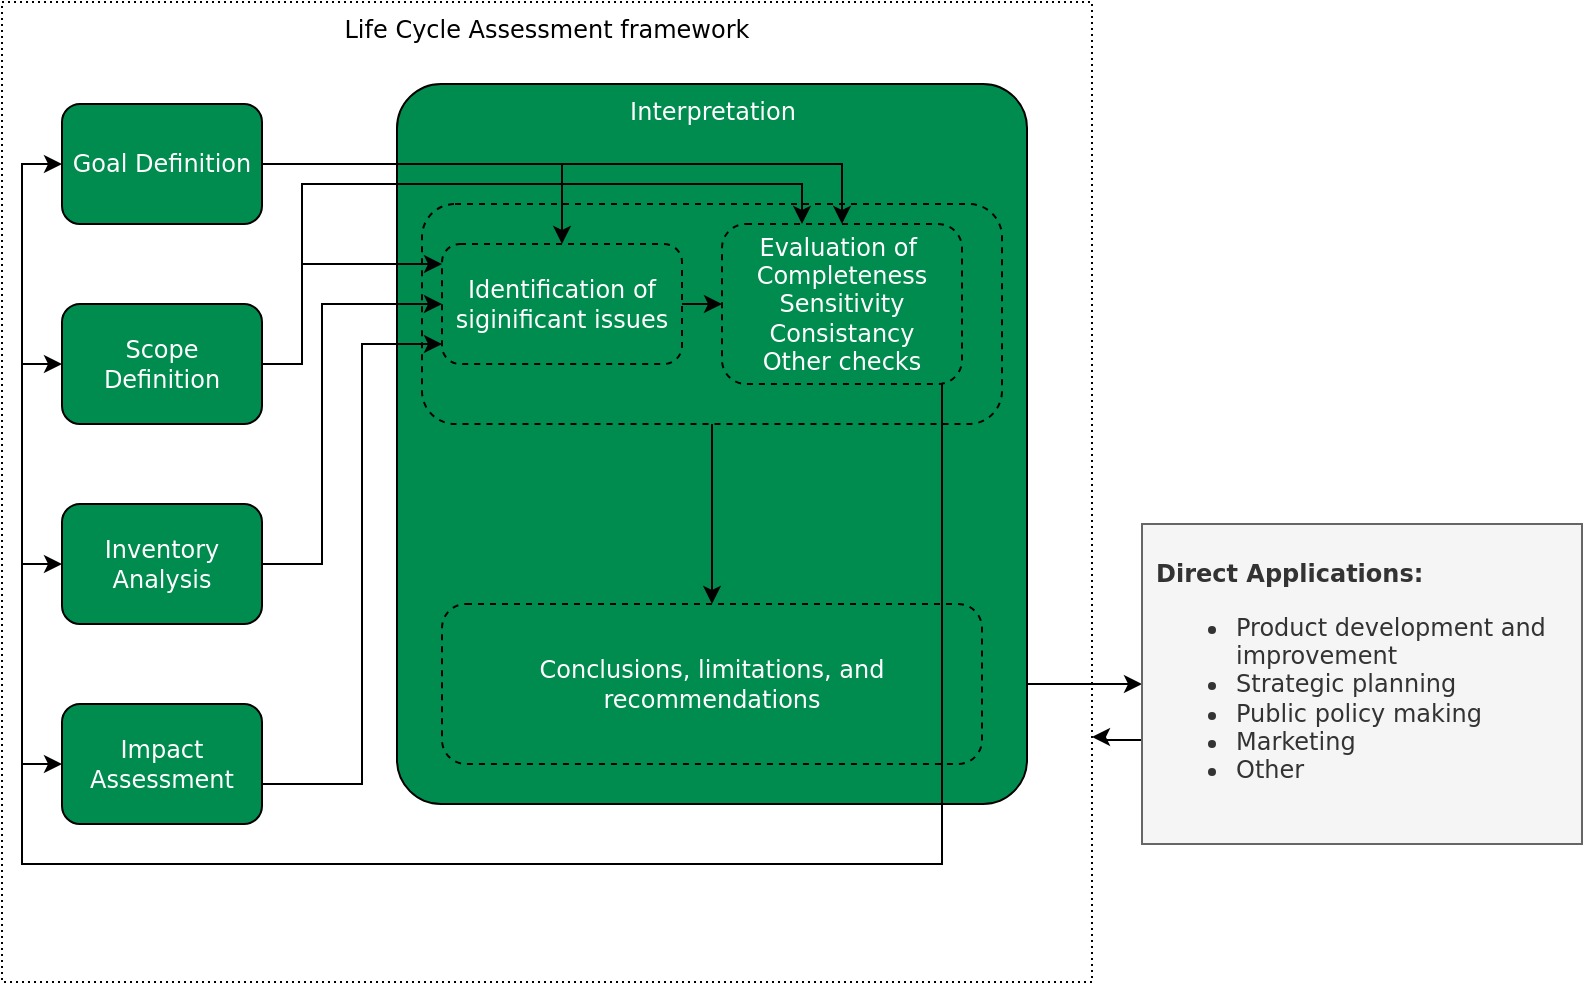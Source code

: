 <mxfile version="18.0.1" type="device"><diagram id="FCMlsFS1GgmfReyL1L8K" name="Page-1"><mxGraphModel dx="1162" dy="673" grid="1" gridSize="10" guides="1" tooltips="1" connect="1" arrows="1" fold="1" page="1" pageScale="1" pageWidth="1169" pageHeight="827" math="0" shadow="0"><root><mxCell id="0"/><mxCell id="1" parent="0"/><mxCell id="3H_XGuBnb7BCZ2OyxUR9-2" value="Life Cycle Assessment framework" style="rounded=0;whiteSpace=wrap;html=1;dashed=1;dashPattern=1 2;fillColor=none;verticalAlign=top;fontFamily=Dejavu Sans;" vertex="1" parent="1"><mxGeometry x="290" y="169" width="545" height="490" as="geometry"/></mxCell><mxCell id="3H_XGuBnb7BCZ2OyxUR9-3" value="Goal Definition" style="rounded=1;whiteSpace=wrap;html=1;fillColor=#008C4F;fontColor=#FFFFFF;fontFamily=Dejavu Sans;" vertex="1" parent="1"><mxGeometry x="320" y="220" width="100" height="60" as="geometry"/></mxCell><mxCell id="3H_XGuBnb7BCZ2OyxUR9-4" value="Scope Definition" style="rounded=1;whiteSpace=wrap;html=1;fillColor=#008C4F;fontColor=#FFFFFF;fontFamily=Dejavu Sans;" vertex="1" parent="1"><mxGeometry x="320" y="320" width="100" height="60" as="geometry"/></mxCell><mxCell id="3H_XGuBnb7BCZ2OyxUR9-5" value="Inventory Analysis" style="rounded=1;whiteSpace=wrap;html=1;fillColor=#008C4F;fontColor=#FFFFFF;fontFamily=Dejavu Sans;" vertex="1" parent="1"><mxGeometry x="320" y="420" width="100" height="60" as="geometry"/></mxCell><mxCell id="3H_XGuBnb7BCZ2OyxUR9-6" value="Impact Assessment" style="rounded=1;whiteSpace=wrap;html=1;fillColor=#008C4F;fontColor=#FFFFFF;fontFamily=Dejavu Sans;" vertex="1" parent="1"><mxGeometry x="320" y="520" width="100" height="60" as="geometry"/></mxCell><mxCell id="3H_XGuBnb7BCZ2OyxUR9-7" value="Interpretation" style="rounded=1;whiteSpace=wrap;html=1;fillColor=#008C4F;fontColor=#FFFFFF;fontFamily=Dejavu Sans;arcSize=7;verticalAlign=top;" vertex="1" parent="1"><mxGeometry x="487.5" y="210" width="315" height="360" as="geometry"/></mxCell><mxCell id="3H_XGuBnb7BCZ2OyxUR9-25" style="edgeStyle=orthogonalEdgeStyle;rounded=0;orthogonalLoop=1;jettySize=auto;html=1;fontFamily=Dejavu Sans;fontColor=#FFFFFF;" edge="1" parent="1" source="3H_XGuBnb7BCZ2OyxUR9-10" target="3H_XGuBnb7BCZ2OyxUR9-11"><mxGeometry relative="1" as="geometry"/></mxCell><mxCell id="3H_XGuBnb7BCZ2OyxUR9-10" value="" style="rounded=1;whiteSpace=wrap;html=1;dashed=1;fontFamily=Dejavu Sans;fontColor=#FFFFFF;fillColor=#008C4F;" vertex="1" parent="1"><mxGeometry x="500" y="270" width="290" height="110" as="geometry"/></mxCell><mxCell id="3H_XGuBnb7BCZ2OyxUR9-8" value="Identification of siginificant issues" style="rounded=1;whiteSpace=wrap;html=1;fontFamily=Dejavu Sans;fontColor=#FFFFFF;fillColor=#008C4F;dashed=1;" vertex="1" parent="1"><mxGeometry x="510" y="290" width="120" height="60" as="geometry"/></mxCell><mxCell id="3H_XGuBnb7BCZ2OyxUR9-28" style="edgeStyle=orthogonalEdgeStyle;rounded=0;orthogonalLoop=1;jettySize=auto;html=1;fontFamily=Dejavu Sans;fontColor=#FFFFFF;" edge="1" parent="1" source="3H_XGuBnb7BCZ2OyxUR9-9" target="3H_XGuBnb7BCZ2OyxUR9-5"><mxGeometry relative="1" as="geometry"><Array as="points"><mxPoint x="760" y="600"/><mxPoint x="300" y="600"/><mxPoint x="300" y="450"/></Array></mxGeometry></mxCell><mxCell id="3H_XGuBnb7BCZ2OyxUR9-9" value="Evaluation of&amp;nbsp;&lt;br&gt;Completeness&lt;br&gt;Sensitivity&lt;br&gt;Consistancy&lt;br&gt;Other checks" style="rounded=1;whiteSpace=wrap;html=1;fontFamily=Dejavu Sans;fontColor=#FFFFFF;fillColor=#008C4F;dashed=1;" vertex="1" parent="1"><mxGeometry x="650" y="280" width="120" height="80" as="geometry"/></mxCell><mxCell id="3H_XGuBnb7BCZ2OyxUR9-13" value="" style="edgeStyle=orthogonalEdgeStyle;rounded=0;orthogonalLoop=1;jettySize=auto;html=1;fontFamily=Dejavu Sans;fontColor=#FFFFFF;" edge="1" parent="1" source="3H_XGuBnb7BCZ2OyxUR9-7" target="3H_XGuBnb7BCZ2OyxUR9-12"><mxGeometry relative="1" as="geometry"><Array as="points"><mxPoint x="810" y="510"/><mxPoint x="810" y="510"/></Array></mxGeometry></mxCell><mxCell id="3H_XGuBnb7BCZ2OyxUR9-11" value="Conclusions, limitations, and recommendations" style="rounded=1;whiteSpace=wrap;html=1;dashed=1;fontFamily=Dejavu Sans;fontColor=#FFFFFF;fillColor=#008C4F;" vertex="1" parent="1"><mxGeometry x="510" y="470" width="270" height="80" as="geometry"/></mxCell><mxCell id="3H_XGuBnb7BCZ2OyxUR9-14" style="edgeStyle=orthogonalEdgeStyle;rounded=0;orthogonalLoop=1;jettySize=auto;html=1;fontFamily=Dejavu Sans;fontColor=#FFFFFF;entryX=1;entryY=0.75;entryDx=0;entryDy=0;" edge="1" parent="1" source="3H_XGuBnb7BCZ2OyxUR9-12" target="3H_XGuBnb7BCZ2OyxUR9-2"><mxGeometry relative="1" as="geometry"><Array as="points"><mxPoint x="840" y="538"/></Array></mxGeometry></mxCell><mxCell id="3H_XGuBnb7BCZ2OyxUR9-12" value="&lt;b&gt;Direct Applications:&lt;/b&gt;&lt;br&gt;&lt;ul style=&quot;&quot;&gt;&lt;li style=&quot;&quot;&gt;Product development and improvement&lt;/li&gt;&lt;li style=&quot;&quot;&gt;Strategic planning&lt;/li&gt;&lt;li style=&quot;&quot;&gt;Public policy making&lt;/li&gt;&lt;li style=&quot;&quot;&gt;Marketing&lt;/li&gt;&lt;li style=&quot;&quot;&gt;Other&lt;/li&gt;&lt;/ul&gt;" style="rounded=1;whiteSpace=wrap;html=1;fontFamily=Dejavu Sans;fontColor=#333333;fillColor=#f5f5f5;arcSize=0;strokeColor=#666666;align=left;spacing=7;" vertex="1" parent="1"><mxGeometry x="860" y="430" width="220" height="160" as="geometry"/></mxCell><mxCell id="3H_XGuBnb7BCZ2OyxUR9-16" style="edgeStyle=orthogonalEdgeStyle;rounded=0;orthogonalLoop=1;jettySize=auto;html=1;fontFamily=Dejavu Sans;fontColor=#FFFFFF;" edge="1" parent="1" source="3H_XGuBnb7BCZ2OyxUR9-3" target="3H_XGuBnb7BCZ2OyxUR9-9"><mxGeometry relative="1" as="geometry"><Array as="points"><mxPoint x="710" y="250"/></Array></mxGeometry></mxCell><mxCell id="3H_XGuBnb7BCZ2OyxUR9-18" style="edgeStyle=orthogonalEdgeStyle;rounded=0;orthogonalLoop=1;jettySize=auto;html=1;fontFamily=Dejavu Sans;fontColor=#FFFFFF;" edge="1" parent="1" source="3H_XGuBnb7BCZ2OyxUR9-3" target="3H_XGuBnb7BCZ2OyxUR9-8"><mxGeometry relative="1" as="geometry"/></mxCell><mxCell id="3H_XGuBnb7BCZ2OyxUR9-19" style="edgeStyle=orthogonalEdgeStyle;rounded=0;orthogonalLoop=1;jettySize=auto;html=1;fontFamily=Dejavu Sans;fontColor=#FFFFFF;" edge="1" parent="1" source="3H_XGuBnb7BCZ2OyxUR9-4" target="3H_XGuBnb7BCZ2OyxUR9-9"><mxGeometry relative="1" as="geometry"><Array as="points"><mxPoint x="440" y="350"/><mxPoint x="440" y="260"/><mxPoint x="690" y="260"/></Array></mxGeometry></mxCell><mxCell id="3H_XGuBnb7BCZ2OyxUR9-20" style="edgeStyle=orthogonalEdgeStyle;rounded=0;orthogonalLoop=1;jettySize=auto;html=1;fontFamily=Dejavu Sans;fontColor=#FFFFFF;" edge="1" parent="1" source="3H_XGuBnb7BCZ2OyxUR9-4" target="3H_XGuBnb7BCZ2OyxUR9-8"><mxGeometry relative="1" as="geometry"><Array as="points"><mxPoint x="440" y="350"/><mxPoint x="440" y="300"/></Array></mxGeometry></mxCell><mxCell id="3H_XGuBnb7BCZ2OyxUR9-21" style="edgeStyle=orthogonalEdgeStyle;rounded=0;orthogonalLoop=1;jettySize=auto;html=1;fontFamily=Dejavu Sans;fontColor=#FFFFFF;" edge="1" parent="1" source="3H_XGuBnb7BCZ2OyxUR9-5" target="3H_XGuBnb7BCZ2OyxUR9-8"><mxGeometry relative="1" as="geometry"><Array as="points"><mxPoint x="450" y="450"/><mxPoint x="450" y="320"/></Array></mxGeometry></mxCell><mxCell id="3H_XGuBnb7BCZ2OyxUR9-24" style="edgeStyle=orthogonalEdgeStyle;rounded=0;orthogonalLoop=1;jettySize=auto;html=1;fontFamily=Dejavu Sans;fontColor=#FFFFFF;" edge="1" parent="1"><mxGeometry relative="1" as="geometry"><mxPoint x="420" y="560" as="sourcePoint"/><mxPoint x="510" y="340" as="targetPoint"/><Array as="points"><mxPoint x="470" y="560"/><mxPoint x="470" y="340"/></Array></mxGeometry></mxCell><mxCell id="3H_XGuBnb7BCZ2OyxUR9-26" value="" style="endArrow=classic;html=1;rounded=0;fontFamily=Dejavu Sans;fontColor=#FFFFFF;" edge="1" parent="1" source="3H_XGuBnb7BCZ2OyxUR9-8" target="3H_XGuBnb7BCZ2OyxUR9-9"><mxGeometry width="50" height="50" relative="1" as="geometry"><mxPoint x="560" y="410" as="sourcePoint"/><mxPoint x="610" y="360" as="targetPoint"/></mxGeometry></mxCell><mxCell id="3H_XGuBnb7BCZ2OyxUR9-27" style="edgeStyle=orthogonalEdgeStyle;rounded=0;orthogonalLoop=1;jettySize=auto;html=1;fontFamily=Dejavu Sans;fontColor=#FFFFFF;" edge="1" parent="1" source="3H_XGuBnb7BCZ2OyxUR9-9" target="3H_XGuBnb7BCZ2OyxUR9-6"><mxGeometry relative="1" as="geometry"><Array as="points"><mxPoint x="760" y="600"/><mxPoint x="300" y="600"/><mxPoint x="300" y="550"/></Array></mxGeometry></mxCell><mxCell id="3H_XGuBnb7BCZ2OyxUR9-29" style="edgeStyle=orthogonalEdgeStyle;rounded=0;orthogonalLoop=1;jettySize=auto;html=1;fontFamily=Dejavu Sans;fontColor=#FFFFFF;" edge="1" parent="1" target="3H_XGuBnb7BCZ2OyxUR9-4"><mxGeometry relative="1" as="geometry"><mxPoint x="760" y="360" as="sourcePoint"/><mxPoint x="320" y="450.029" as="targetPoint"/><Array as="points"><mxPoint x="760" y="600"/><mxPoint x="300" y="600"/><mxPoint x="300" y="350"/></Array></mxGeometry></mxCell><mxCell id="3H_XGuBnb7BCZ2OyxUR9-30" style="edgeStyle=orthogonalEdgeStyle;rounded=0;orthogonalLoop=1;jettySize=auto;html=1;fontFamily=Dejavu Sans;fontColor=#FFFFFF;" edge="1" parent="1" target="3H_XGuBnb7BCZ2OyxUR9-3"><mxGeometry relative="1" as="geometry"><mxPoint x="760" y="360" as="sourcePoint"/><mxPoint x="320" y="350.029" as="targetPoint"/><Array as="points"><mxPoint x="760" y="600"/><mxPoint x="300" y="600"/><mxPoint x="300" y="250"/></Array></mxGeometry></mxCell></root></mxGraphModel></diagram></mxfile>